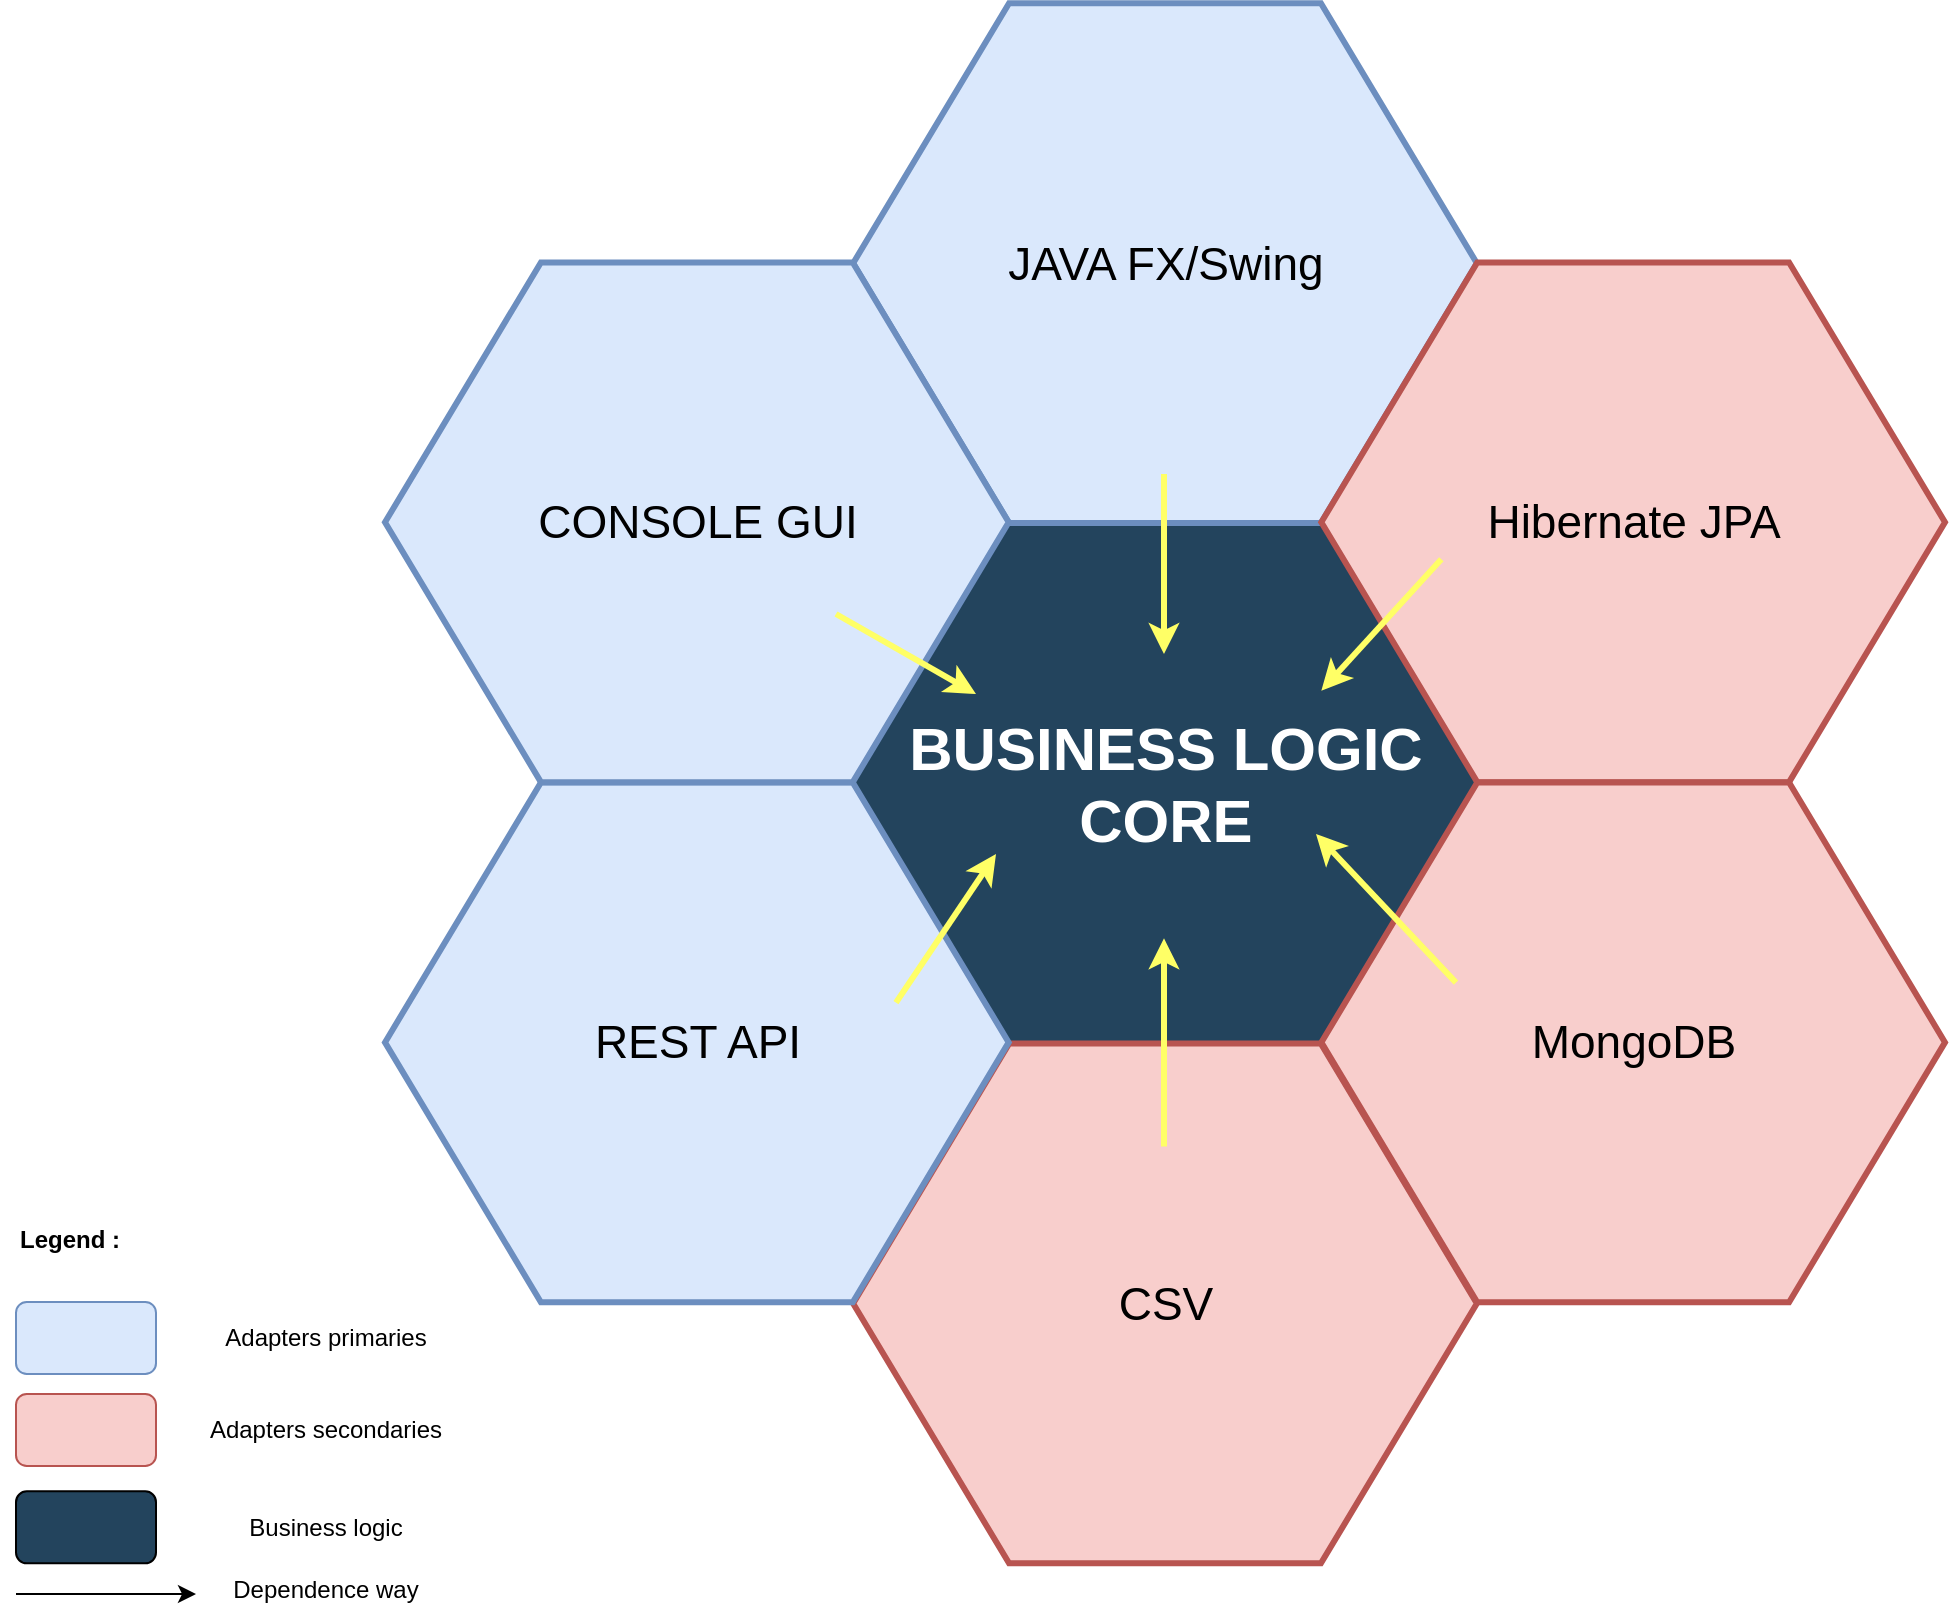 <mxfile version="13.7.5" type="device"><diagram id="07fea595-8f29-1299-0266-81d95cde20df" name="Page-1"><mxGraphModel dx="1422" dy="-1648" grid="1" gridSize="10" guides="1" tooltips="1" connect="1" arrows="1" fold="1" page="1" pageScale="1" pageWidth="1169" pageHeight="827" background="#ffffff" math="0" shadow="0"><root><mxCell id="0"/><mxCell id="1" parent="0"/><mxCell id="644" value="&lt;font style=&quot;font-size: 30px&quot; color=&quot;#ffffff&quot;&gt;&lt;b&gt;&lt;span&gt;BUSINESS LOGIC&lt;/span&gt;&lt;br&gt;&lt;span&gt;CORE&lt;/span&gt;&lt;/b&gt;&lt;/font&gt;" style="shape=hexagon;perimeter=hexagonPerimeter2;whiteSpace=wrap;html=1;shadow=0;labelBackgroundColor=none;strokeColor=#23445D;fillColor=#23445D;gradientColor=none;fontFamily=Helvetica;fontSize=23;fontColor=#23445d;align=center;strokeWidth=3;" parent="1" vertex="1"><mxGeometry x="428.579" y="2764.798" width="311.842" height="259.868" as="geometry"/></mxCell><mxCell id="645" value="" style="triangle;whiteSpace=wrap;html=1;shadow=0;labelBackgroundColor=none;strokeColor=none;fillColor=#FFFFFF;fontFamily=Helvetica;fontSize=17;fontColor=#23445d;align=center;rotation=90;gradientColor=none;flipV=1;flipH=1;opacity=20;" parent="1" vertex="1"><mxGeometry x="309.5" y="2782.667" width="72" height="152" as="geometry"/></mxCell><mxCell id="646" value="&lt;font style=&quot;font-size: 23px&quot;&gt;JAVA FX/Swing&lt;/font&gt;" style="shape=hexagon;perimeter=hexagonPerimeter2;whiteSpace=wrap;html=1;shadow=0;labelBackgroundColor=none;strokeColor=#6c8ebf;fillColor=#dae8fc;fontFamily=Helvetica;fontSize=23;align=center;strokeWidth=3;" parent="1" vertex="1"><mxGeometry x="428.579" y="2504.667" width="311.842" height="259.868" as="geometry"/></mxCell><mxCell id="647" value="&lt;font style=&quot;font-size: 23px&quot;&gt;Hibernate JPA&lt;/font&gt;" style="shape=hexagon;perimeter=hexagonPerimeter2;whiteSpace=wrap;html=1;shadow=0;labelBackgroundColor=none;strokeColor=#b85450;fillColor=#f8cecc;fontFamily=Helvetica;fontSize=23;align=center;strokeWidth=3;" parent="1" vertex="1"><mxGeometry x="662.658" y="2634.2" width="311.842" height="259.868" as="geometry"/></mxCell><mxCell id="648" value="&lt;font style=&quot;font-size: 23px&quot;&gt;MongoDB&lt;/font&gt;" style="shape=hexagon;perimeter=hexagonPerimeter2;whiteSpace=wrap;html=1;shadow=0;labelBackgroundColor=none;strokeColor=#b85450;fillColor=#f8cecc;fontFamily=Helvetica;fontSize=23;align=center;strokeWidth=3;" parent="1" vertex="1"><mxGeometry x="662.658" y="2894.265" width="311.842" height="259.868" as="geometry"/></mxCell><mxCell id="649" value="CSV" style="shape=hexagon;perimeter=hexagonPerimeter2;whiteSpace=wrap;html=1;shadow=0;labelBackgroundColor=none;strokeColor=#b85450;fillColor=#f8cecc;fontFamily=Helvetica;fontSize=23;align=center;strokeWidth=3;" parent="1" vertex="1"><mxGeometry x="428.579" y="3024.798" width="311.842" height="259.868" as="geometry"/></mxCell><mxCell id="650" value="&lt;font style=&quot;font-size: 23px&quot;&gt;REST API&lt;/font&gt;" style="shape=hexagon;perimeter=hexagonPerimeter2;whiteSpace=wrap;html=1;shadow=0;labelBackgroundColor=none;strokeColor=#6c8ebf;fillColor=#dae8fc;fontFamily=Helvetica;fontSize=23;align=center;strokeWidth=3;" parent="1" vertex="1"><mxGeometry x="194.5" y="2894.265" width="311.842" height="259.868" as="geometry"/></mxCell><mxCell id="651" value="&lt;font style=&quot;font-size: 23px&quot;&gt;CONSOLE GUI&lt;/font&gt;" style="shape=hexagon;perimeter=hexagonPerimeter2;whiteSpace=wrap;html=1;shadow=0;labelBackgroundColor=none;strokeColor=#6c8ebf;fillColor=#dae8fc;fontFamily=Helvetica;fontSize=23;align=center;strokeWidth=3;fontStyle=0" parent="1" vertex="1"><mxGeometry x="194.5" y="2634.2" width="311.842" height="259.868" as="geometry"/></mxCell><mxCell id="rzSpq3uNGWL6WwqsJqiT-658" value="&lt;font color=&quot;#000000&quot;&gt;Legend :&lt;/font&gt;" style="text;html=1;strokeColor=none;fillColor=none;align=left;verticalAlign=middle;whiteSpace=wrap;rounded=0;fontColor=#FFFFFF;fontStyle=1" vertex="1" parent="1"><mxGeometry x="10" y="3112.67" width="160" height="20" as="geometry"/></mxCell><mxCell id="rzSpq3uNGWL6WwqsJqiT-659" value="" style="rounded=1;whiteSpace=wrap;html=1;align=left;fillColor=#dae8fc;strokeColor=#6c8ebf;" vertex="1" parent="1"><mxGeometry x="10" y="3154" width="70" height="36" as="geometry"/></mxCell><mxCell id="rzSpq3uNGWL6WwqsJqiT-660" value="" style="rounded=1;whiteSpace=wrap;html=1;align=left;fillColor=#f8cecc;strokeColor=#b85450;" vertex="1" parent="1"><mxGeometry x="10" y="3200" width="70" height="36" as="geometry"/></mxCell><mxCell id="rzSpq3uNGWL6WwqsJqiT-661" value="" style="rounded=1;whiteSpace=wrap;html=1;fontColor=#FFFFFF;align=left;fillColor=#23445D;" vertex="1" parent="1"><mxGeometry x="10" y="3248.67" width="70" height="36" as="geometry"/></mxCell><mxCell id="rzSpq3uNGWL6WwqsJqiT-662" value="Adapters primaries" style="text;html=1;strokeColor=none;fillColor=none;align=center;verticalAlign=middle;whiteSpace=wrap;rounded=0;" vertex="1" parent="1"><mxGeometry x="100" y="3162" width="130" height="20" as="geometry"/></mxCell><mxCell id="rzSpq3uNGWL6WwqsJqiT-663" value="Adapters secondaries" style="text;html=1;strokeColor=none;fillColor=none;align=center;verticalAlign=middle;whiteSpace=wrap;rounded=0;" vertex="1" parent="1"><mxGeometry x="100" y="3208" width="130" height="20" as="geometry"/></mxCell><mxCell id="rzSpq3uNGWL6WwqsJqiT-664" value="Business logic" style="text;html=1;strokeColor=none;fillColor=none;align=center;verticalAlign=middle;whiteSpace=wrap;rounded=0;" vertex="1" parent="1"><mxGeometry x="100" y="3256.67" width="130" height="20" as="geometry"/></mxCell><mxCell id="rzSpq3uNGWL6WwqsJqiT-667" value="" style="endArrow=classic;html=1;fontColor=#000000;" edge="1" parent="1"><mxGeometry width="50" height="50" relative="1" as="geometry"><mxPoint x="10" y="3300" as="sourcePoint"/><mxPoint x="100" y="3300" as="targetPoint"/></mxGeometry></mxCell><mxCell id="rzSpq3uNGWL6WwqsJqiT-669" value="" style="endArrow=classic;html=1;fontColor=#000000;fontSize=11;strokeWidth=3;strokeColor=#FFFF66;" edge="1" parent="1"><mxGeometry width="50" height="50" relative="1" as="geometry"><mxPoint x="420" y="2810" as="sourcePoint"/><mxPoint x="490" y="2850" as="targetPoint"/></mxGeometry></mxCell><mxCell id="rzSpq3uNGWL6WwqsJqiT-671" value="" style="endArrow=classic;html=1;fontColor=#000000;fontSize=11;strokeWidth=3;strokeColor=#FFFF66;" edge="1" parent="1"><mxGeometry width="50" height="50" relative="1" as="geometry"><mxPoint x="584.0" y="2740" as="sourcePoint"/><mxPoint x="584" y="2830" as="targetPoint"/></mxGeometry></mxCell><mxCell id="rzSpq3uNGWL6WwqsJqiT-672" value="" style="endArrow=classic;html=1;fontColor=#000000;fontSize=11;strokeWidth=3;strokeColor=#FFFF66;" edge="1" parent="1"><mxGeometry width="50" height="50" relative="1" as="geometry"><mxPoint x="584" y="3076.23" as="sourcePoint"/><mxPoint x="584" y="2972.16" as="targetPoint"/></mxGeometry></mxCell><mxCell id="rzSpq3uNGWL6WwqsJqiT-673" value="" style="endArrow=classic;html=1;fontColor=#000000;fontSize=11;strokeWidth=3;strokeColor=#FFFF66;" edge="1" parent="1"><mxGeometry width="50" height="50" relative="1" as="geometry"><mxPoint x="450" y="3004.33" as="sourcePoint"/><mxPoint x="500" y="2930" as="targetPoint"/></mxGeometry></mxCell><mxCell id="rzSpq3uNGWL6WwqsJqiT-674" value="" style="endArrow=classic;html=1;fontColor=#000000;fontSize=11;strokeWidth=3;strokeColor=#FFFF66;" edge="1" parent="1"><mxGeometry width="50" height="50" relative="1" as="geometry"><mxPoint x="730" y="2994.33" as="sourcePoint"/><mxPoint x="660" y="2920" as="targetPoint"/></mxGeometry></mxCell><mxCell id="rzSpq3uNGWL6WwqsJqiT-675" value="" style="endArrow=classic;html=1;fontColor=#000000;fontSize=11;strokeWidth=3;strokeColor=#FFFF66;" edge="1" parent="1"><mxGeometry width="50" height="50" relative="1" as="geometry"><mxPoint x="722.66" y="2782.67" as="sourcePoint"/><mxPoint x="662.66" y="2848.34" as="targetPoint"/></mxGeometry></mxCell><mxCell id="rzSpq3uNGWL6WwqsJqiT-677" value="Dependence way" style="text;html=1;strokeColor=none;fillColor=none;align=center;verticalAlign=middle;whiteSpace=wrap;rounded=0;" vertex="1" parent="1"><mxGeometry x="100" y="3288" width="130" height="20" as="geometry"/></mxCell></root></mxGraphModel></diagram></mxfile>